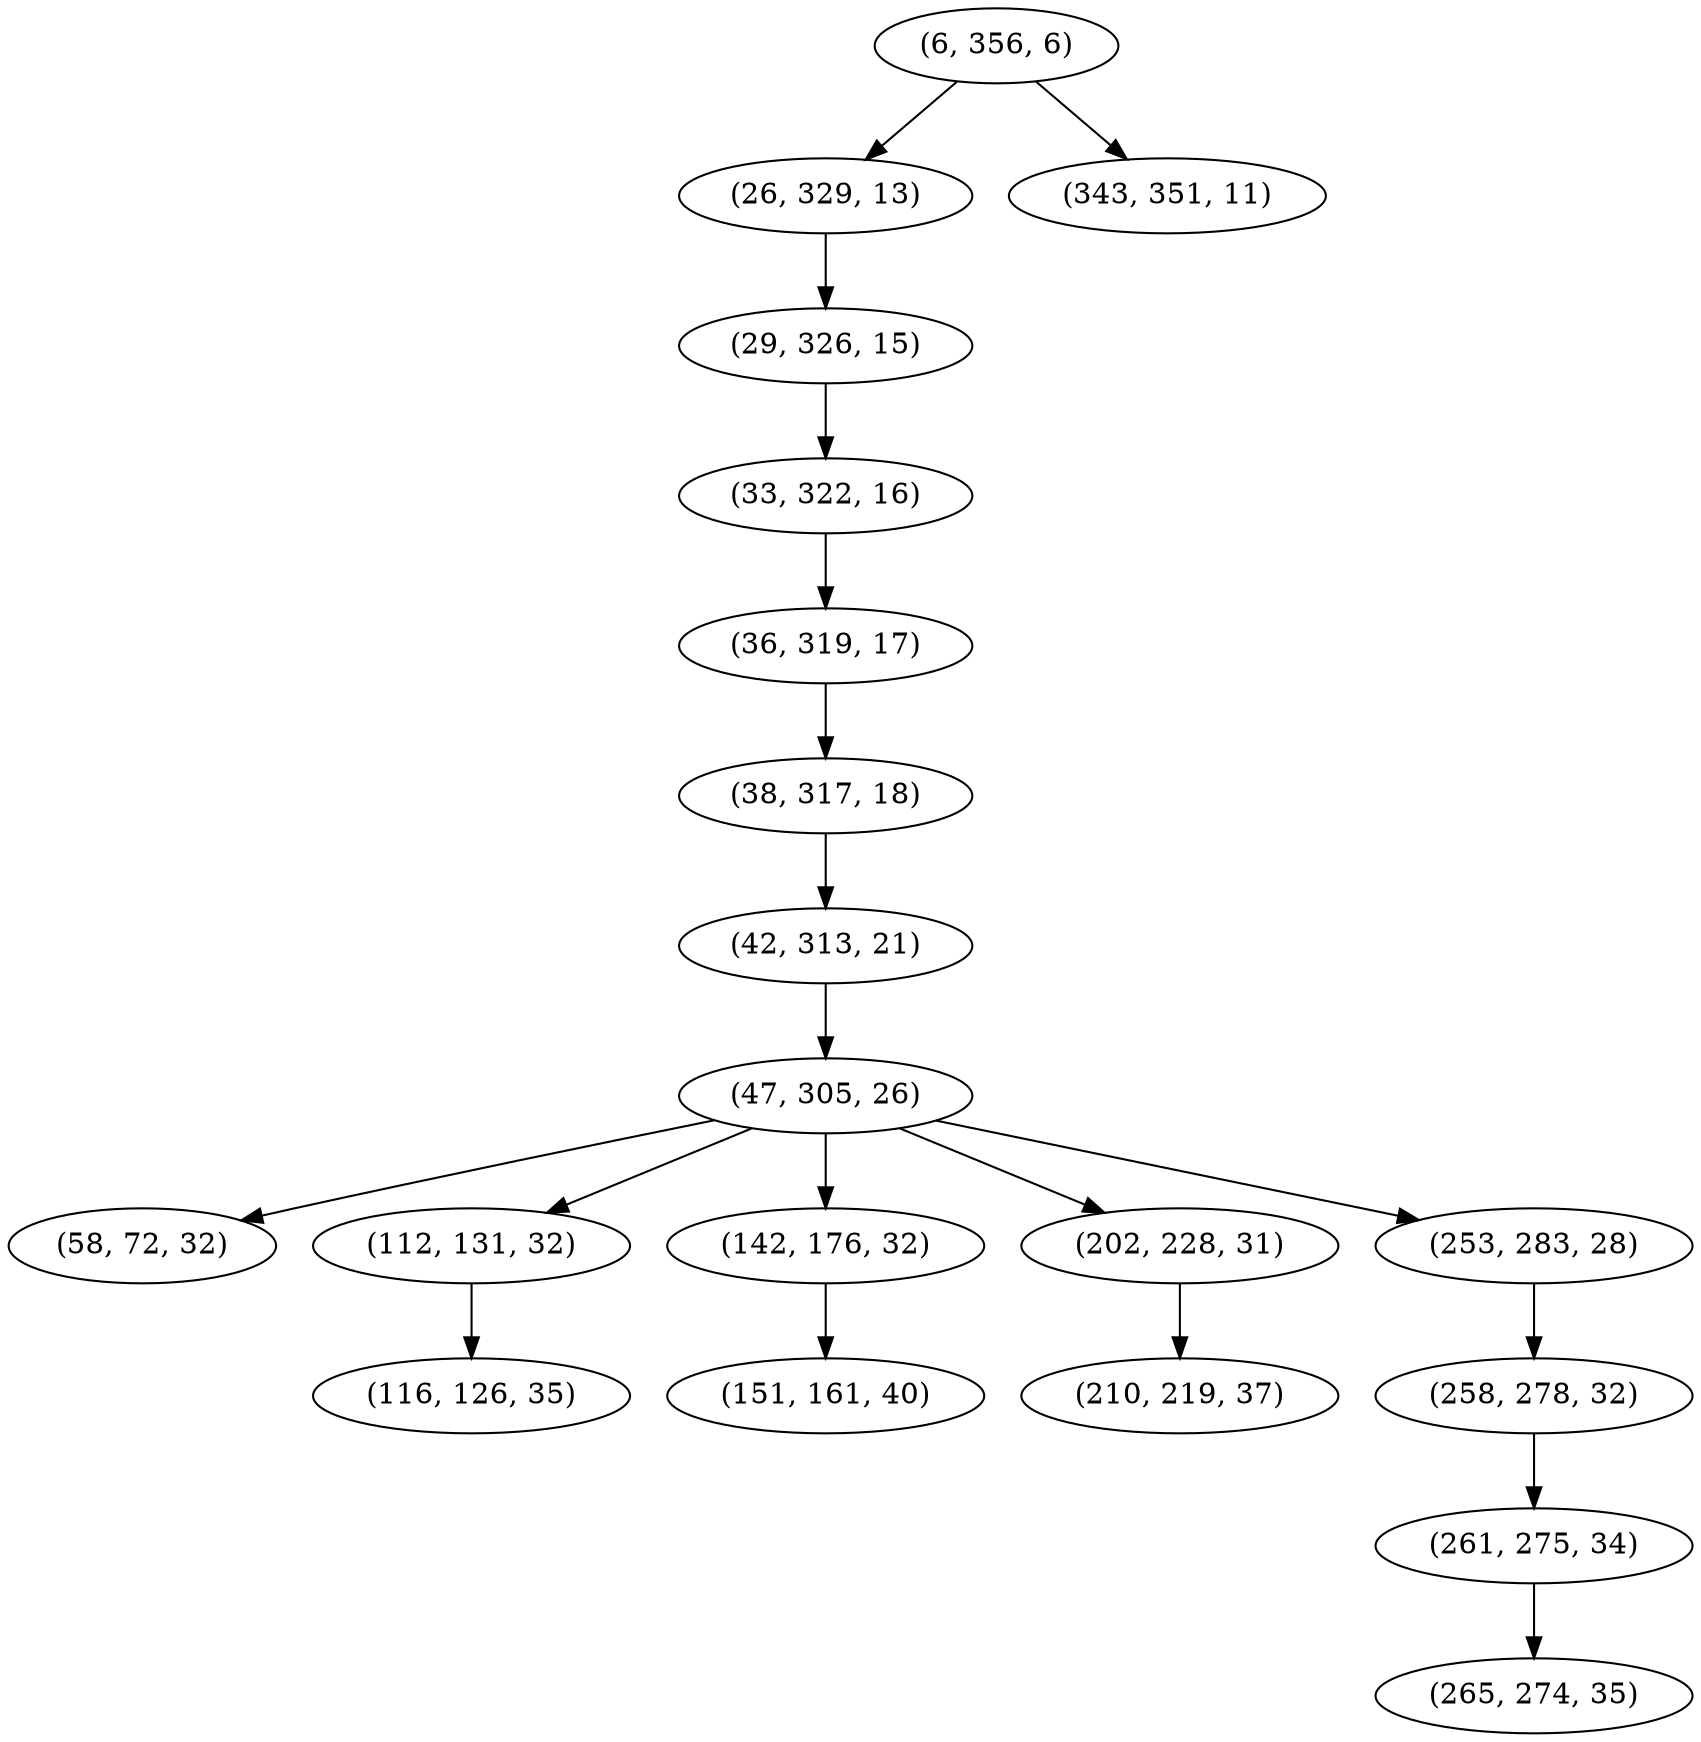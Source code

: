 digraph tree {
    "(6, 356, 6)";
    "(26, 329, 13)";
    "(29, 326, 15)";
    "(33, 322, 16)";
    "(36, 319, 17)";
    "(38, 317, 18)";
    "(42, 313, 21)";
    "(47, 305, 26)";
    "(58, 72, 32)";
    "(112, 131, 32)";
    "(116, 126, 35)";
    "(142, 176, 32)";
    "(151, 161, 40)";
    "(202, 228, 31)";
    "(210, 219, 37)";
    "(253, 283, 28)";
    "(258, 278, 32)";
    "(261, 275, 34)";
    "(265, 274, 35)";
    "(343, 351, 11)";
    "(6, 356, 6)" -> "(26, 329, 13)";
    "(6, 356, 6)" -> "(343, 351, 11)";
    "(26, 329, 13)" -> "(29, 326, 15)";
    "(29, 326, 15)" -> "(33, 322, 16)";
    "(33, 322, 16)" -> "(36, 319, 17)";
    "(36, 319, 17)" -> "(38, 317, 18)";
    "(38, 317, 18)" -> "(42, 313, 21)";
    "(42, 313, 21)" -> "(47, 305, 26)";
    "(47, 305, 26)" -> "(58, 72, 32)";
    "(47, 305, 26)" -> "(112, 131, 32)";
    "(47, 305, 26)" -> "(142, 176, 32)";
    "(47, 305, 26)" -> "(202, 228, 31)";
    "(47, 305, 26)" -> "(253, 283, 28)";
    "(112, 131, 32)" -> "(116, 126, 35)";
    "(142, 176, 32)" -> "(151, 161, 40)";
    "(202, 228, 31)" -> "(210, 219, 37)";
    "(253, 283, 28)" -> "(258, 278, 32)";
    "(258, 278, 32)" -> "(261, 275, 34)";
    "(261, 275, 34)" -> "(265, 274, 35)";
}

